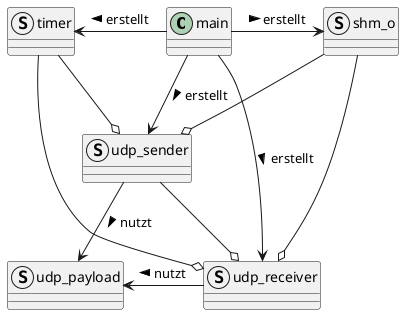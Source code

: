 @startuml

class main{

}

together {
struct shm_o{

}

struct udp_sender {

}

struct udp_receiver{

}

struct udp_payload {

}

struct timer{

}

udp_sender o-up- shm_o
udp_sender o-up- timer
udp_receiver o-up- shm_o
udp_receiver o-up- udp_sender
udp_receiver o-up- timer

main -right-> shm_o: erstellt >
main -down-> udp_sender: erstellt >
main -down-> udp_receiver: erstellt >
main -left-> timer: erstellt >
udp_sender -down-> udp_payload: nutzt >
udp_receiver -left-> udp_payload: nutzt >


@enduml